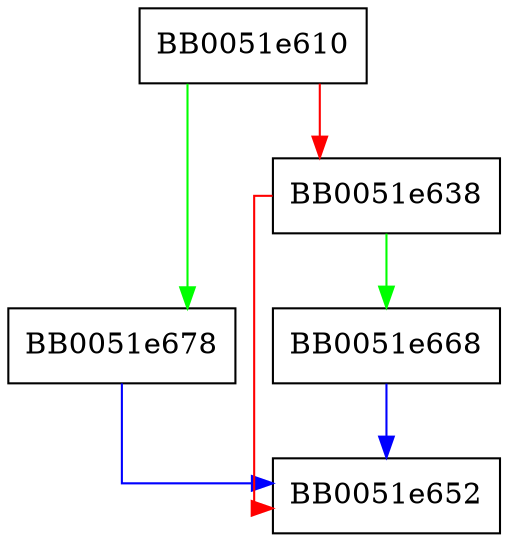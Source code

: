 digraph PKCS5_pbe_set_ex {
  node [shape="box"];
  graph [splines=ortho];
  BB0051e610 -> BB0051e678 [color="green"];
  BB0051e610 -> BB0051e638 [color="red"];
  BB0051e638 -> BB0051e668 [color="green"];
  BB0051e638 -> BB0051e652 [color="red"];
  BB0051e668 -> BB0051e652 [color="blue"];
  BB0051e678 -> BB0051e652 [color="blue"];
}